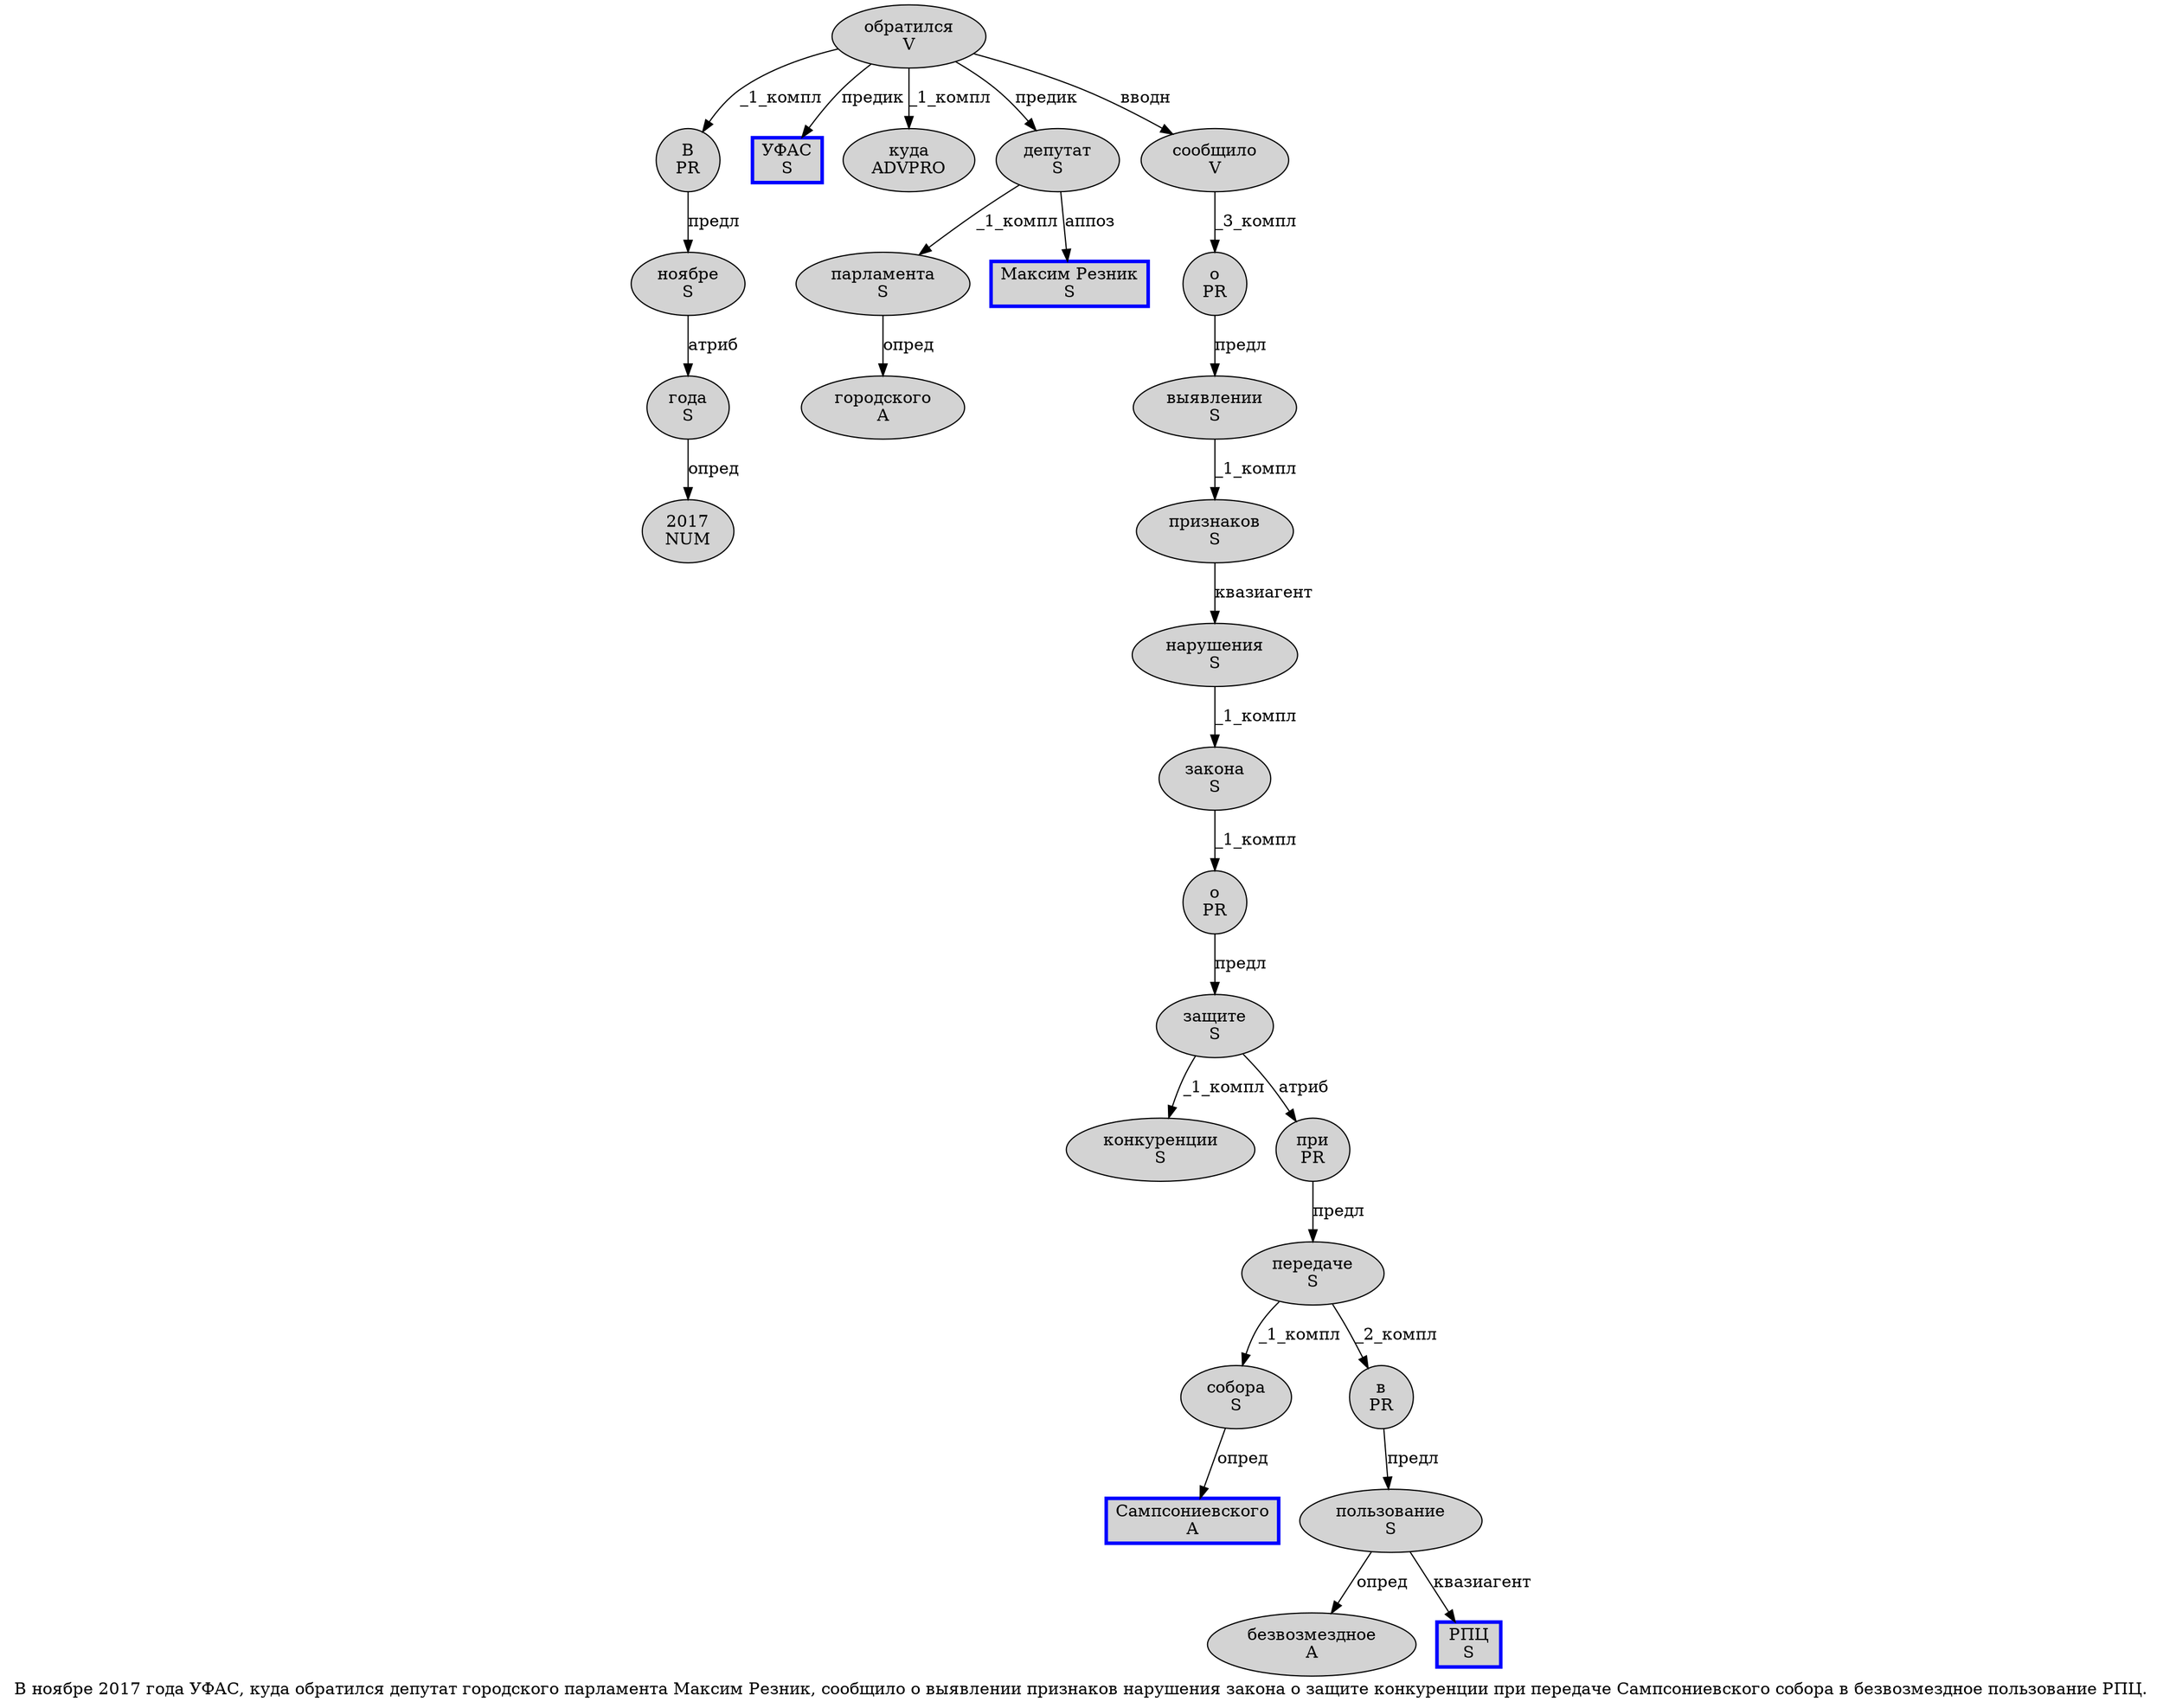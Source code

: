digraph SENTENCE_679 {
	graph [label="В ноябре 2017 года УФАС, куда обратился депутат городского парламента Максим Резник, сообщило о выявлении признаков нарушения закона о защите конкуренции при передаче Сампсониевского собора в безвозмездное пользование РПЦ."]
	node [style=filled]
		0 [label="В
PR" color="" fillcolor=lightgray penwidth=1 shape=ellipse]
		1 [label="ноябре
S" color="" fillcolor=lightgray penwidth=1 shape=ellipse]
		2 [label="2017
NUM" color="" fillcolor=lightgray penwidth=1 shape=ellipse]
		3 [label="года
S" color="" fillcolor=lightgray penwidth=1 shape=ellipse]
		4 [label="УФАС
S" color=blue fillcolor=lightgray penwidth=3 shape=box]
		6 [label="куда
ADVPRO" color="" fillcolor=lightgray penwidth=1 shape=ellipse]
		7 [label="обратился
V" color="" fillcolor=lightgray penwidth=1 shape=ellipse]
		8 [label="депутат
S" color="" fillcolor=lightgray penwidth=1 shape=ellipse]
		9 [label="городского
A" color="" fillcolor=lightgray penwidth=1 shape=ellipse]
		10 [label="парламента
S" color="" fillcolor=lightgray penwidth=1 shape=ellipse]
		11 [label="Максим Резник
S" color=blue fillcolor=lightgray penwidth=3 shape=box]
		13 [label="сообщило
V" color="" fillcolor=lightgray penwidth=1 shape=ellipse]
		14 [label="о
PR" color="" fillcolor=lightgray penwidth=1 shape=ellipse]
		15 [label="выявлении
S" color="" fillcolor=lightgray penwidth=1 shape=ellipse]
		16 [label="признаков
S" color="" fillcolor=lightgray penwidth=1 shape=ellipse]
		17 [label="нарушения
S" color="" fillcolor=lightgray penwidth=1 shape=ellipse]
		18 [label="закона
S" color="" fillcolor=lightgray penwidth=1 shape=ellipse]
		19 [label="о
PR" color="" fillcolor=lightgray penwidth=1 shape=ellipse]
		20 [label="защите
S" color="" fillcolor=lightgray penwidth=1 shape=ellipse]
		21 [label="конкуренции
S" color="" fillcolor=lightgray penwidth=1 shape=ellipse]
		22 [label="при
PR" color="" fillcolor=lightgray penwidth=1 shape=ellipse]
		23 [label="передаче
S" color="" fillcolor=lightgray penwidth=1 shape=ellipse]
		24 [label="Сампсониевского
A" color=blue fillcolor=lightgray penwidth=3 shape=box]
		25 [label="собора
S" color="" fillcolor=lightgray penwidth=1 shape=ellipse]
		26 [label="в
PR" color="" fillcolor=lightgray penwidth=1 shape=ellipse]
		27 [label="безвозмездное
A" color="" fillcolor=lightgray penwidth=1 shape=ellipse]
		28 [label="пользование
S" color="" fillcolor=lightgray penwidth=1 shape=ellipse]
		29 [label="РПЦ
S" color=blue fillcolor=lightgray penwidth=3 shape=box]
			23 -> 25 [label="_1_компл"]
			23 -> 26 [label="_2_компл"]
			22 -> 23 [label="предл"]
			20 -> 21 [label="_1_компл"]
			20 -> 22 [label="атриб"]
			14 -> 15 [label="предл"]
			25 -> 24 [label="опред"]
			8 -> 10 [label="_1_компл"]
			8 -> 11 [label="аппоз"]
			1 -> 3 [label="атриб"]
			17 -> 18 [label="_1_компл"]
			28 -> 27 [label="опред"]
			28 -> 29 [label="квазиагент"]
			18 -> 19 [label="_1_компл"]
			19 -> 20 [label="предл"]
			26 -> 28 [label="предл"]
			13 -> 14 [label="_3_компл"]
			10 -> 9 [label="опред"]
			7 -> 0 [label="_1_компл"]
			7 -> 4 [label="предик"]
			7 -> 6 [label="_1_компл"]
			7 -> 8 [label="предик"]
			7 -> 13 [label="вводн"]
			15 -> 16 [label="_1_компл"]
			0 -> 1 [label="предл"]
			3 -> 2 [label="опред"]
			16 -> 17 [label="квазиагент"]
}